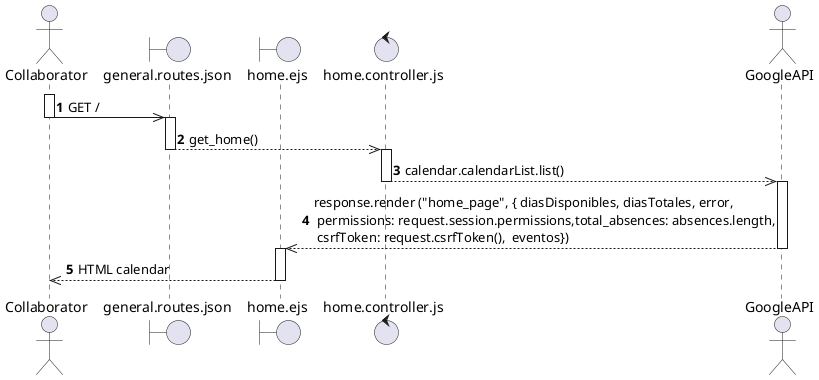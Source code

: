 @startuml REQ_7
autonumber
actor Collaborator as C 
boundary general.routes.json as Route
boundary home.ejs as home
control home.controller.js as HController
actor GoogleAPI as GoogleApi


activate C
C ->> Route : GET /
deactivate C 

activate Route
Route -->> HController : get_home()
deactivate Route

activate HController
HController -->> GoogleApi : calendar.calendarList.list()
deactivate HController

activate GoogleApi
GoogleApi -->> home : response.render ("home_page", { diasDisponibles, diasTotales, error,\n permissions: request.session.permissions,total_absences: absences.length,\n csrfToken: request.csrfToken(),  eventos})
deactivate GoogleApi

activate home
home -->> C : HTML calendar
deactivate home

@enduml
